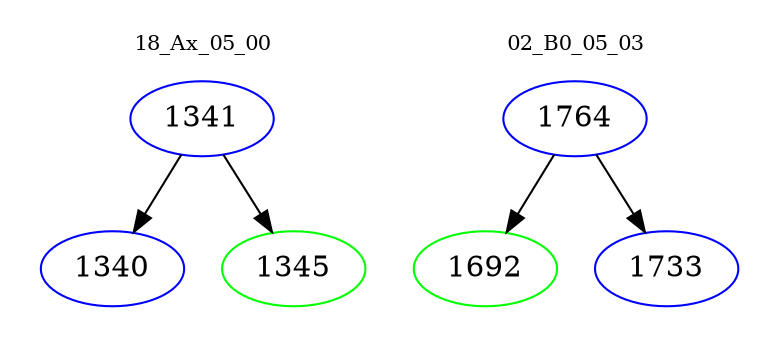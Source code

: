 digraph{
subgraph cluster_0 {
color = white
label = "18_Ax_05_00";
fontsize=10;
T0_1341 [label="1341", color="blue"]
T0_1341 -> T0_1340 [color="black"]
T0_1340 [label="1340", color="blue"]
T0_1341 -> T0_1345 [color="black"]
T0_1345 [label="1345", color="green"]
}
subgraph cluster_1 {
color = white
label = "02_B0_05_03";
fontsize=10;
T1_1764 [label="1764", color="blue"]
T1_1764 -> T1_1692 [color="black"]
T1_1692 [label="1692", color="green"]
T1_1764 -> T1_1733 [color="black"]
T1_1733 [label="1733", color="blue"]
}
}
